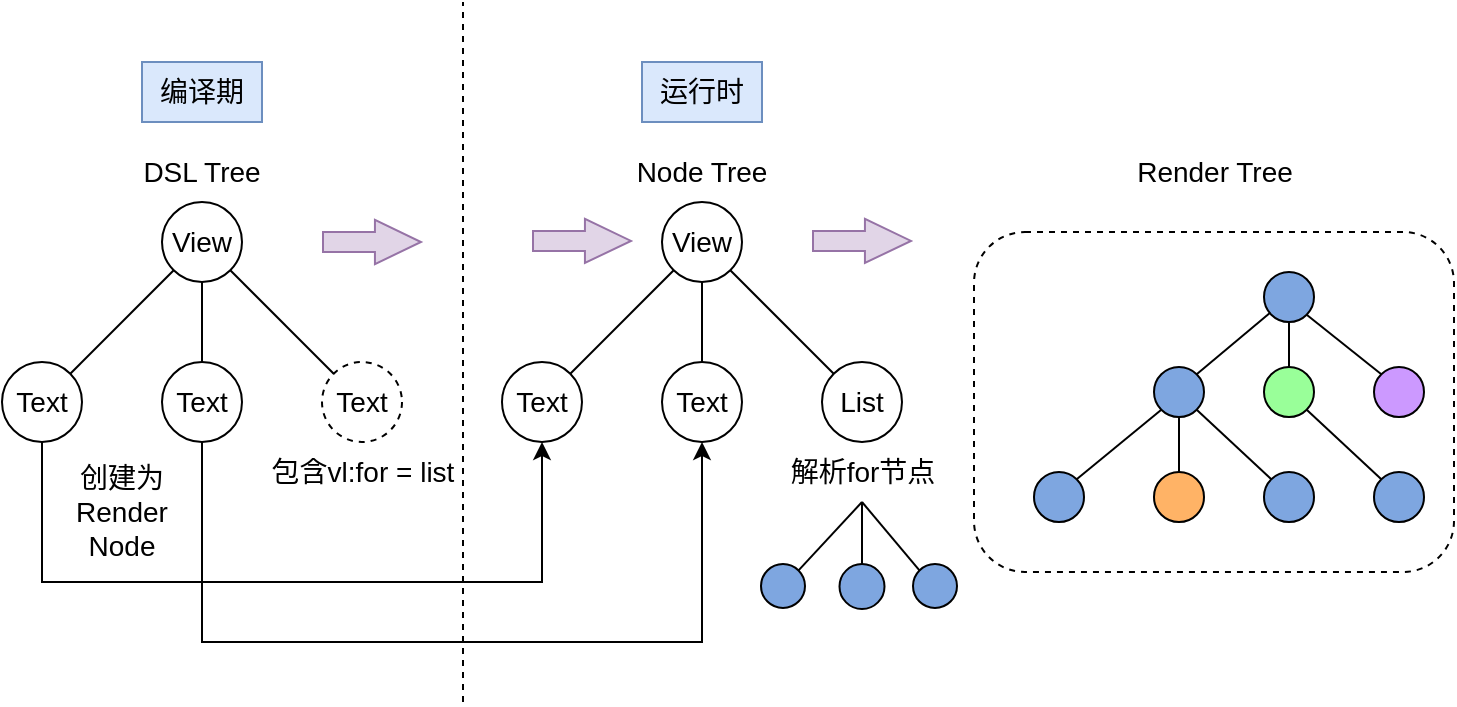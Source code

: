<mxfile version="20.8.18" type="github" pages="2">
  <diagram name="第 1 页" id="cYTpn5aUSwXa2kTmMULK">
    <mxGraphModel dx="1978" dy="681" grid="1" gridSize="10" guides="1" tooltips="1" connect="1" arrows="1" fold="1" page="1" pageScale="1" pageWidth="827" pageHeight="1169" math="0" shadow="0">
      <root>
        <mxCell id="0" />
        <mxCell id="1" parent="0" />
        <mxCell id="NY8JZ3C-U5HUo9BYB7Ef-1" value="" style="rounded=1;whiteSpace=wrap;html=1;shadow=0;dashed=1;" vertex="1" parent="1">
          <mxGeometry x="-234" y="235" width="240" height="170" as="geometry" />
        </mxCell>
        <mxCell id="g4z9N9XSjGAZjHoc07tf-1" value="View" style="ellipse;whiteSpace=wrap;html=1;aspect=fixed;fontSize=14;" vertex="1" parent="1">
          <mxGeometry x="-640" y="220" width="40" height="40" as="geometry" />
        </mxCell>
        <mxCell id="g4z9N9XSjGAZjHoc07tf-2" value="Text" style="ellipse;whiteSpace=wrap;html=1;aspect=fixed;fontSize=14;" vertex="1" parent="1">
          <mxGeometry x="-720" y="300" width="40" height="40" as="geometry" />
        </mxCell>
        <mxCell id="g4z9N9XSjGAZjHoc07tf-4" value="" style="endArrow=none;html=1;rounded=0;exitX=1;exitY=0;exitDx=0;exitDy=0;" edge="1" parent="1" source="g4z9N9XSjGAZjHoc07tf-2" target="g4z9N9XSjGAZjHoc07tf-1">
          <mxGeometry width="50" height="50" relative="1" as="geometry">
            <mxPoint x="-680" y="270" as="sourcePoint" />
            <mxPoint x="-630" y="220" as="targetPoint" />
          </mxGeometry>
        </mxCell>
        <mxCell id="g4z9N9XSjGAZjHoc07tf-5" value="Text" style="ellipse;whiteSpace=wrap;html=1;aspect=fixed;fontSize=14;" vertex="1" parent="1">
          <mxGeometry x="-640" y="300" width="40" height="40" as="geometry" />
        </mxCell>
        <mxCell id="g4z9N9XSjGAZjHoc07tf-6" value="Text" style="ellipse;whiteSpace=wrap;html=1;aspect=fixed;fontSize=14;dashed=1;" vertex="1" parent="1">
          <mxGeometry x="-560" y="300" width="40" height="40" as="geometry" />
        </mxCell>
        <mxCell id="g4z9N9XSjGAZjHoc07tf-7" value="" style="endArrow=none;html=1;rounded=0;entryX=0.5;entryY=1;entryDx=0;entryDy=0;" edge="1" parent="1" source="g4z9N9XSjGAZjHoc07tf-5" target="g4z9N9XSjGAZjHoc07tf-1">
          <mxGeometry width="50" height="50" relative="1" as="geometry">
            <mxPoint x="-570" y="270" as="sourcePoint" />
            <mxPoint x="-570" y="380" as="targetPoint" />
          </mxGeometry>
        </mxCell>
        <mxCell id="g4z9N9XSjGAZjHoc07tf-8" value="" style="endArrow=none;html=1;rounded=0;exitX=1;exitY=1;exitDx=0;exitDy=0;entryX=0;entryY=0;entryDx=0;entryDy=0;" edge="1" parent="1" source="g4z9N9XSjGAZjHoc07tf-1" target="g4z9N9XSjGAZjHoc07tf-6">
          <mxGeometry width="50" height="50" relative="1" as="geometry">
            <mxPoint x="-580" y="290" as="sourcePoint" />
            <mxPoint x="-560" y="300" as="targetPoint" />
          </mxGeometry>
        </mxCell>
        <mxCell id="g4z9N9XSjGAZjHoc07tf-18" value="" style="ellipse;whiteSpace=wrap;html=1;aspect=fixed;fillColor=#7EA6E0;" vertex="1" parent="1">
          <mxGeometry x="-89" y="255" width="25" height="25" as="geometry" />
        </mxCell>
        <mxCell id="g4z9N9XSjGAZjHoc07tf-19" value="" style="ellipse;whiteSpace=wrap;html=1;aspect=fixed;fillColor=#7EA6E0;" vertex="1" parent="1">
          <mxGeometry x="-144" y="302.5" width="25" height="25" as="geometry" />
        </mxCell>
        <mxCell id="g4z9N9XSjGAZjHoc07tf-20" value="" style="endArrow=none;html=1;rounded=0;exitX=1;exitY=0;exitDx=0;exitDy=0;" edge="1" parent="1" source="g4z9N9XSjGAZjHoc07tf-19" target="g4z9N9XSjGAZjHoc07tf-18">
          <mxGeometry width="50" height="50" relative="1" as="geometry">
            <mxPoint x="-104" y="290" as="sourcePoint" />
            <mxPoint x="-54" y="240" as="targetPoint" />
          </mxGeometry>
        </mxCell>
        <mxCell id="g4z9N9XSjGAZjHoc07tf-21" value="" style="ellipse;whiteSpace=wrap;html=1;aspect=fixed;fillColor=#99FF99;" vertex="1" parent="1">
          <mxGeometry x="-89" y="302.5" width="25" height="25" as="geometry" />
        </mxCell>
        <mxCell id="g4z9N9XSjGAZjHoc07tf-22" value="" style="ellipse;whiteSpace=wrap;html=1;aspect=fixed;fillColor=#CC99FF;" vertex="1" parent="1">
          <mxGeometry x="-34" y="302.5" width="25" height="25" as="geometry" />
        </mxCell>
        <mxCell id="g4z9N9XSjGAZjHoc07tf-23" value="" style="endArrow=none;html=1;rounded=0;entryX=0.5;entryY=1;entryDx=0;entryDy=0;" edge="1" parent="1" source="g4z9N9XSjGAZjHoc07tf-21" target="g4z9N9XSjGAZjHoc07tf-18">
          <mxGeometry width="50" height="50" relative="1" as="geometry">
            <mxPoint x="6" y="290" as="sourcePoint" />
            <mxPoint x="6" y="400" as="targetPoint" />
          </mxGeometry>
        </mxCell>
        <mxCell id="g4z9N9XSjGAZjHoc07tf-24" value="" style="endArrow=none;html=1;rounded=0;exitX=1;exitY=1;exitDx=0;exitDy=0;entryX=0;entryY=0;entryDx=0;entryDy=0;" edge="1" parent="1" source="g4z9N9XSjGAZjHoc07tf-18" target="g4z9N9XSjGAZjHoc07tf-22">
          <mxGeometry width="50" height="50" relative="1" as="geometry">
            <mxPoint x="-4" y="310" as="sourcePoint" />
            <mxPoint x="16" y="320" as="targetPoint" />
          </mxGeometry>
        </mxCell>
        <mxCell id="g4z9N9XSjGAZjHoc07tf-25" value="" style="ellipse;whiteSpace=wrap;html=1;aspect=fixed;fillColor=#7EA6E0;" vertex="1" parent="1">
          <mxGeometry x="-204" y="355" width="25" height="25" as="geometry" />
        </mxCell>
        <mxCell id="g4z9N9XSjGAZjHoc07tf-26" value="" style="ellipse;whiteSpace=wrap;html=1;aspect=fixed;fillColor=#FFB366;" vertex="1" parent="1">
          <mxGeometry x="-144" y="355" width="25" height="25" as="geometry" />
        </mxCell>
        <mxCell id="g4z9N9XSjGAZjHoc07tf-27" value="" style="ellipse;whiteSpace=wrap;html=1;aspect=fixed;fillColor=#7EA6E0;" vertex="1" parent="1">
          <mxGeometry x="-89" y="355" width="25" height="25" as="geometry" />
        </mxCell>
        <mxCell id="g4z9N9XSjGAZjHoc07tf-28" value="" style="ellipse;whiteSpace=wrap;html=1;aspect=fixed;fillColor=#7EA6E0;" vertex="1" parent="1">
          <mxGeometry x="-34" y="355" width="25" height="25" as="geometry" />
        </mxCell>
        <mxCell id="g4z9N9XSjGAZjHoc07tf-29" value="" style="endArrow=none;html=1;rounded=0;exitX=1;exitY=0;exitDx=0;exitDy=0;entryX=0;entryY=1;entryDx=0;entryDy=0;" edge="1" parent="1" source="g4z9N9XSjGAZjHoc07tf-25" target="g4z9N9XSjGAZjHoc07tf-19">
          <mxGeometry width="50" height="50" relative="1" as="geometry">
            <mxPoint x="-214" y="382" as="sourcePoint" />
            <mxPoint x="-162" y="330" as="targetPoint" />
          </mxGeometry>
        </mxCell>
        <mxCell id="g4z9N9XSjGAZjHoc07tf-30" value="" style="endArrow=none;html=1;rounded=0;entryX=0.5;entryY=1;entryDx=0;entryDy=0;exitX=0.5;exitY=0;exitDx=0;exitDy=0;" edge="1" parent="1" source="g4z9N9XSjGAZjHoc07tf-26" target="g4z9N9XSjGAZjHoc07tf-19">
          <mxGeometry width="50" height="50" relative="1" as="geometry">
            <mxPoint x="-34" y="330" as="sourcePoint" />
            <mxPoint x="-34" y="290" as="targetPoint" />
          </mxGeometry>
        </mxCell>
        <mxCell id="g4z9N9XSjGAZjHoc07tf-31" value="" style="endArrow=none;html=1;rounded=0;exitX=1;exitY=1;exitDx=0;exitDy=0;entryX=0;entryY=0;entryDx=0;entryDy=0;" edge="1" parent="1" source="g4z9N9XSjGAZjHoc07tf-19" target="g4z9N9XSjGAZjHoc07tf-27">
          <mxGeometry width="50" height="50" relative="1" as="geometry">
            <mxPoint x="-20" y="284" as="sourcePoint" />
            <mxPoint x="32" y="336" as="targetPoint" />
          </mxGeometry>
        </mxCell>
        <mxCell id="g4z9N9XSjGAZjHoc07tf-32" value="" style="endArrow=none;html=1;rounded=0;entryX=1;entryY=1;entryDx=0;entryDy=0;exitX=0;exitY=0;exitDx=0;exitDy=0;" edge="1" parent="1" source="g4z9N9XSjGAZjHoc07tf-28" target="g4z9N9XSjGAZjHoc07tf-21">
          <mxGeometry width="50" height="50" relative="1" as="geometry">
            <mxPoint x="96" y="420" as="sourcePoint" />
            <mxPoint x="146" y="370" as="targetPoint" />
          </mxGeometry>
        </mxCell>
        <mxCell id="NY8JZ3C-U5HUo9BYB7Ef-5" value="View" style="ellipse;whiteSpace=wrap;html=1;aspect=fixed;fontSize=14;" vertex="1" parent="1">
          <mxGeometry x="-390" y="220" width="40" height="40" as="geometry" />
        </mxCell>
        <mxCell id="NY8JZ3C-U5HUo9BYB7Ef-6" value="Text" style="ellipse;whiteSpace=wrap;html=1;aspect=fixed;fontSize=14;" vertex="1" parent="1">
          <mxGeometry x="-470" y="300" width="40" height="40" as="geometry" />
        </mxCell>
        <mxCell id="NY8JZ3C-U5HUo9BYB7Ef-7" value="" style="endArrow=none;html=1;rounded=0;exitX=1;exitY=0;exitDx=0;exitDy=0;" edge="1" parent="1" source="NY8JZ3C-U5HUo9BYB7Ef-6" target="NY8JZ3C-U5HUo9BYB7Ef-5">
          <mxGeometry width="50" height="50" relative="1" as="geometry">
            <mxPoint x="-430" y="270" as="sourcePoint" />
            <mxPoint x="-380" y="220" as="targetPoint" />
          </mxGeometry>
        </mxCell>
        <mxCell id="NY8JZ3C-U5HUo9BYB7Ef-8" value="Text" style="ellipse;whiteSpace=wrap;html=1;aspect=fixed;fontSize=14;" vertex="1" parent="1">
          <mxGeometry x="-390" y="300" width="40" height="40" as="geometry" />
        </mxCell>
        <mxCell id="NY8JZ3C-U5HUo9BYB7Ef-9" value="List" style="ellipse;whiteSpace=wrap;html=1;aspect=fixed;fontSize=14;" vertex="1" parent="1">
          <mxGeometry x="-310" y="300" width="40" height="40" as="geometry" />
        </mxCell>
        <mxCell id="NY8JZ3C-U5HUo9BYB7Ef-10" value="" style="endArrow=none;html=1;rounded=0;entryX=0.5;entryY=1;entryDx=0;entryDy=0;" edge="1" parent="1" source="NY8JZ3C-U5HUo9BYB7Ef-8" target="NY8JZ3C-U5HUo9BYB7Ef-5">
          <mxGeometry width="50" height="50" relative="1" as="geometry">
            <mxPoint x="-320" y="270" as="sourcePoint" />
            <mxPoint x="-320" y="380" as="targetPoint" />
          </mxGeometry>
        </mxCell>
        <mxCell id="NY8JZ3C-U5HUo9BYB7Ef-11" value="" style="endArrow=none;html=1;rounded=0;exitX=1;exitY=1;exitDx=0;exitDy=0;entryX=0;entryY=0;entryDx=0;entryDy=0;" edge="1" parent="1" source="NY8JZ3C-U5HUo9BYB7Ef-5" target="NY8JZ3C-U5HUo9BYB7Ef-9">
          <mxGeometry width="50" height="50" relative="1" as="geometry">
            <mxPoint x="-330" y="290" as="sourcePoint" />
            <mxPoint x="-310" y="300" as="targetPoint" />
          </mxGeometry>
        </mxCell>
        <mxCell id="NY8JZ3C-U5HUo9BYB7Ef-12" value="" style="endArrow=classic;html=1;rounded=0;fontSize=14;exitX=0.5;exitY=1;exitDx=0;exitDy=0;entryX=0.5;entryY=1;entryDx=0;entryDy=0;" edge="1" parent="1" source="g4z9N9XSjGAZjHoc07tf-5" target="NY8JZ3C-U5HUo9BYB7Ef-8">
          <mxGeometry width="50" height="50" relative="1" as="geometry">
            <mxPoint x="-580" y="460" as="sourcePoint" />
            <mxPoint x="-530" y="410" as="targetPoint" />
            <Array as="points">
              <mxPoint x="-620" y="440" />
              <mxPoint x="-510" y="440" />
              <mxPoint x="-400" y="440" />
              <mxPoint x="-370" y="440" />
            </Array>
          </mxGeometry>
        </mxCell>
        <mxCell id="NY8JZ3C-U5HUo9BYB7Ef-13" value="" style="endArrow=classic;html=1;rounded=0;fontSize=14;exitX=0.5;exitY=1;exitDx=0;exitDy=0;entryX=0.5;entryY=1;entryDx=0;entryDy=0;" edge="1" parent="1" source="g4z9N9XSjGAZjHoc07tf-2" target="NY8JZ3C-U5HUo9BYB7Ef-6">
          <mxGeometry width="50" height="50" relative="1" as="geometry">
            <mxPoint x="-720" y="350" as="sourcePoint" />
            <mxPoint x="-380" y="360" as="targetPoint" />
            <Array as="points">
              <mxPoint x="-700" y="410" />
              <mxPoint x="-590" y="410" />
              <mxPoint x="-480" y="410" />
              <mxPoint x="-450" y="410" />
            </Array>
          </mxGeometry>
        </mxCell>
        <mxCell id="NY8JZ3C-U5HUo9BYB7Ef-14" value="创建为Render Node" style="text;html=1;strokeColor=none;fillColor=none;align=center;verticalAlign=middle;whiteSpace=wrap;rounded=0;fontSize=14;" vertex="1" parent="1">
          <mxGeometry x="-690" y="360" width="60" height="30" as="geometry" />
        </mxCell>
        <mxCell id="NY8JZ3C-U5HUo9BYB7Ef-15" value="包含vl:for = list" style="text;html=1;strokeColor=none;fillColor=none;align=center;verticalAlign=middle;whiteSpace=wrap;rounded=0;fontSize=14;" vertex="1" parent="1">
          <mxGeometry x="-590.5" y="340" width="101" height="30" as="geometry" />
        </mxCell>
        <mxCell id="NY8JZ3C-U5HUo9BYB7Ef-23" value="DSL Tree" style="text;html=1;strokeColor=none;fillColor=none;align=center;verticalAlign=middle;whiteSpace=wrap;rounded=0;fontSize=14;" vertex="1" parent="1">
          <mxGeometry x="-660" y="190" width="80" height="30" as="geometry" />
        </mxCell>
        <mxCell id="NY8JZ3C-U5HUo9BYB7Ef-24" value="Node Tree" style="text;html=1;strokeColor=none;fillColor=none;align=center;verticalAlign=middle;whiteSpace=wrap;rounded=0;fontSize=14;" vertex="1" parent="1">
          <mxGeometry x="-405" y="190" width="70" height="30" as="geometry" />
        </mxCell>
        <mxCell id="NY8JZ3C-U5HUo9BYB7Ef-25" value="解析for节点" style="text;html=1;strokeColor=none;fillColor=none;align=center;verticalAlign=middle;whiteSpace=wrap;rounded=0;fontSize=14;" vertex="1" parent="1">
          <mxGeometry x="-340.5" y="340" width="101" height="30" as="geometry" />
        </mxCell>
        <mxCell id="NY8JZ3C-U5HUo9BYB7Ef-26" value="Render Tree" style="text;html=1;strokeColor=none;fillColor=none;align=center;verticalAlign=middle;whiteSpace=wrap;rounded=0;fontSize=14;" vertex="1" parent="1">
          <mxGeometry x="-156.5" y="190" width="85" height="30" as="geometry" />
        </mxCell>
        <mxCell id="NY8JZ3C-U5HUo9BYB7Ef-27" value="" style="endArrow=none;dashed=1;html=1;rounded=0;fontSize=14;" edge="1" parent="1">
          <mxGeometry width="50" height="50" relative="1" as="geometry">
            <mxPoint x="-489.5" y="470" as="sourcePoint" />
            <mxPoint x="-489.5" y="120" as="targetPoint" />
          </mxGeometry>
        </mxCell>
        <mxCell id="NY8JZ3C-U5HUo9BYB7Ef-28" value="编译期" style="text;html=1;strokeColor=#6c8ebf;fillColor=#dae8fc;align=center;verticalAlign=middle;whiteSpace=wrap;rounded=0;fontSize=14;" vertex="1" parent="1">
          <mxGeometry x="-650" y="150" width="60" height="30" as="geometry" />
        </mxCell>
        <mxCell id="NY8JZ3C-U5HUo9BYB7Ef-29" value="运行时" style="text;html=1;strokeColor=#6c8ebf;fillColor=#dae8fc;align=center;verticalAlign=middle;whiteSpace=wrap;rounded=0;fontSize=14;" vertex="1" parent="1">
          <mxGeometry x="-400" y="150" width="60" height="30" as="geometry" />
        </mxCell>
        <mxCell id="NY8JZ3C-U5HUo9BYB7Ef-30" value="" style="shape=flexArrow;endArrow=classic;html=1;rounded=0;fontSize=14;endWidth=11.111;endSize=7.344;fillColor=#e1d5e7;strokeColor=#9673a6;" edge="1" parent="1">
          <mxGeometry width="50" height="50" relative="1" as="geometry">
            <mxPoint x="-560" y="240" as="sourcePoint" />
            <mxPoint x="-510" y="240" as="targetPoint" />
          </mxGeometry>
        </mxCell>
        <mxCell id="NY8JZ3C-U5HUo9BYB7Ef-31" value="" style="shape=flexArrow;endArrow=classic;html=1;rounded=0;fontSize=14;endWidth=11.111;endSize=7.344;fillColor=#e1d5e7;strokeColor=#9673a6;" edge="1" parent="1">
          <mxGeometry width="50" height="50" relative="1" as="geometry">
            <mxPoint x="-315" y="239.44" as="sourcePoint" />
            <mxPoint x="-265" y="239.44" as="targetPoint" />
          </mxGeometry>
        </mxCell>
        <mxCell id="NY8JZ3C-U5HUo9BYB7Ef-32" value="" style="shape=flexArrow;endArrow=classic;html=1;rounded=0;fontSize=14;endWidth=11.111;endSize=7.344;fillColor=#e1d5e7;strokeColor=#9673a6;" edge="1" parent="1">
          <mxGeometry width="50" height="50" relative="1" as="geometry">
            <mxPoint x="-455" y="239.44" as="sourcePoint" />
            <mxPoint x="-405" y="239.44" as="targetPoint" />
          </mxGeometry>
        </mxCell>
        <mxCell id="NY8JZ3C-U5HUo9BYB7Ef-34" value="" style="ellipse;whiteSpace=wrap;html=1;aspect=fixed;fillColor=#7EA6E0;" vertex="1" parent="1">
          <mxGeometry x="-301.25" y="401" width="22.5" height="22.5" as="geometry" />
        </mxCell>
        <mxCell id="NY8JZ3C-U5HUo9BYB7Ef-35" value="" style="ellipse;whiteSpace=wrap;html=1;aspect=fixed;fillColor=#7EA6E0;" vertex="1" parent="1">
          <mxGeometry x="-340.5" y="401" width="22" height="22" as="geometry" />
        </mxCell>
        <mxCell id="NY8JZ3C-U5HUo9BYB7Ef-36" value="" style="ellipse;whiteSpace=wrap;html=1;aspect=fixed;fillColor=#7EA6E0;" vertex="1" parent="1">
          <mxGeometry x="-264.5" y="401" width="22" height="22" as="geometry" />
        </mxCell>
        <mxCell id="NY8JZ3C-U5HUo9BYB7Ef-37" value="" style="endArrow=none;html=1;rounded=0;fontSize=14;exitX=1;exitY=0;exitDx=0;exitDy=0;" edge="1" parent="1" source="NY8JZ3C-U5HUo9BYB7Ef-35">
          <mxGeometry width="50" height="50" relative="1" as="geometry">
            <mxPoint x="-320" y="400" as="sourcePoint" />
            <mxPoint x="-290" y="370" as="targetPoint" />
          </mxGeometry>
        </mxCell>
        <mxCell id="NY8JZ3C-U5HUo9BYB7Ef-38" value="" style="endArrow=none;html=1;rounded=0;fontSize=14;exitX=0.5;exitY=0;exitDx=0;exitDy=0;entryX=0.5;entryY=1;entryDx=0;entryDy=0;" edge="1" parent="1" source="NY8JZ3C-U5HUo9BYB7Ef-34" target="NY8JZ3C-U5HUo9BYB7Ef-25">
          <mxGeometry width="50" height="50" relative="1" as="geometry">
            <mxPoint x="-310" y="410" as="sourcePoint" />
            <mxPoint x="-290" y="380" as="targetPoint" />
          </mxGeometry>
        </mxCell>
        <mxCell id="NY8JZ3C-U5HUo9BYB7Ef-39" value="" style="endArrow=none;html=1;rounded=0;fontSize=14;exitX=0;exitY=0;exitDx=0;exitDy=0;entryX=0.5;entryY=1;entryDx=0;entryDy=0;" edge="1" parent="1" source="NY8JZ3C-U5HUo9BYB7Ef-36" target="NY8JZ3C-U5HUo9BYB7Ef-25">
          <mxGeometry width="50" height="50" relative="1" as="geometry">
            <mxPoint x="-281" y="411" as="sourcePoint" />
            <mxPoint x="-280" y="380" as="targetPoint" />
          </mxGeometry>
        </mxCell>
      </root>
    </mxGraphModel>
  </diagram>
  <diagram id="zvuPknx_NZuE98oMCojz" name="第 2 页">
    <mxGraphModel dx="1242" dy="726" grid="1" gridSize="10" guides="1" tooltips="1" connect="1" arrows="1" fold="1" page="1" pageScale="1" pageWidth="827" pageHeight="1169" math="0" shadow="0">
      <root>
        <mxCell id="0" />
        <mxCell id="1" parent="0" />
      </root>
    </mxGraphModel>
  </diagram>
</mxfile>
